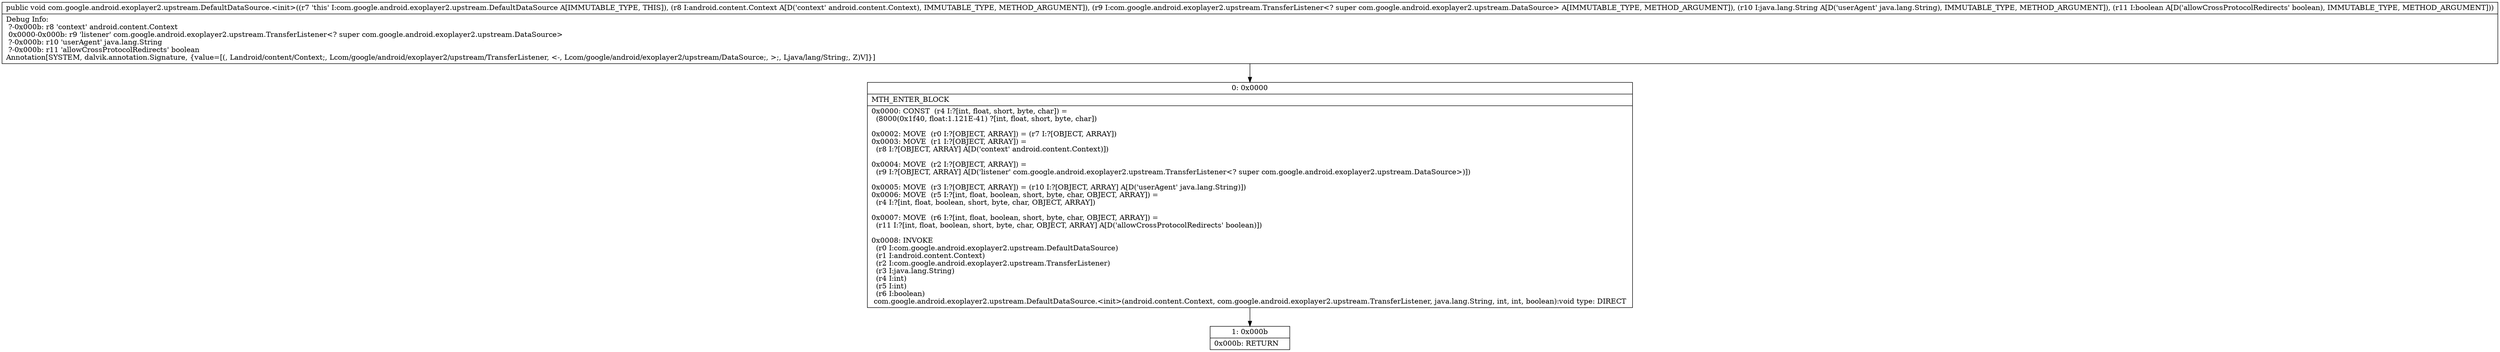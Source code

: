 digraph "CFG forcom.google.android.exoplayer2.upstream.DefaultDataSource.\<init\>(Landroid\/content\/Context;Lcom\/google\/android\/exoplayer2\/upstream\/TransferListener;Ljava\/lang\/String;Z)V" {
Node_0 [shape=record,label="{0\:\ 0x0000|MTH_ENTER_BLOCK\l|0x0000: CONST  (r4 I:?[int, float, short, byte, char]) = \l  (8000(0x1f40, float:1.121E\-41) ?[int, float, short, byte, char])\l \l0x0002: MOVE  (r0 I:?[OBJECT, ARRAY]) = (r7 I:?[OBJECT, ARRAY]) \l0x0003: MOVE  (r1 I:?[OBJECT, ARRAY]) = \l  (r8 I:?[OBJECT, ARRAY] A[D('context' android.content.Context)])\l \l0x0004: MOVE  (r2 I:?[OBJECT, ARRAY]) = \l  (r9 I:?[OBJECT, ARRAY] A[D('listener' com.google.android.exoplayer2.upstream.TransferListener\<? super com.google.android.exoplayer2.upstream.DataSource\>)])\l \l0x0005: MOVE  (r3 I:?[OBJECT, ARRAY]) = (r10 I:?[OBJECT, ARRAY] A[D('userAgent' java.lang.String)]) \l0x0006: MOVE  (r5 I:?[int, float, boolean, short, byte, char, OBJECT, ARRAY]) = \l  (r4 I:?[int, float, boolean, short, byte, char, OBJECT, ARRAY])\l \l0x0007: MOVE  (r6 I:?[int, float, boolean, short, byte, char, OBJECT, ARRAY]) = \l  (r11 I:?[int, float, boolean, short, byte, char, OBJECT, ARRAY] A[D('allowCrossProtocolRedirects' boolean)])\l \l0x0008: INVOKE  \l  (r0 I:com.google.android.exoplayer2.upstream.DefaultDataSource)\l  (r1 I:android.content.Context)\l  (r2 I:com.google.android.exoplayer2.upstream.TransferListener)\l  (r3 I:java.lang.String)\l  (r4 I:int)\l  (r5 I:int)\l  (r6 I:boolean)\l com.google.android.exoplayer2.upstream.DefaultDataSource.\<init\>(android.content.Context, com.google.android.exoplayer2.upstream.TransferListener, java.lang.String, int, int, boolean):void type: DIRECT \l}"];
Node_1 [shape=record,label="{1\:\ 0x000b|0x000b: RETURN   \l}"];
MethodNode[shape=record,label="{public void com.google.android.exoplayer2.upstream.DefaultDataSource.\<init\>((r7 'this' I:com.google.android.exoplayer2.upstream.DefaultDataSource A[IMMUTABLE_TYPE, THIS]), (r8 I:android.content.Context A[D('context' android.content.Context), IMMUTABLE_TYPE, METHOD_ARGUMENT]), (r9 I:com.google.android.exoplayer2.upstream.TransferListener\<? super com.google.android.exoplayer2.upstream.DataSource\> A[IMMUTABLE_TYPE, METHOD_ARGUMENT]), (r10 I:java.lang.String A[D('userAgent' java.lang.String), IMMUTABLE_TYPE, METHOD_ARGUMENT]), (r11 I:boolean A[D('allowCrossProtocolRedirects' boolean), IMMUTABLE_TYPE, METHOD_ARGUMENT]))  | Debug Info:\l  ?\-0x000b: r8 'context' android.content.Context\l  0x0000\-0x000b: r9 'listener' com.google.android.exoplayer2.upstream.TransferListener\<? super com.google.android.exoplayer2.upstream.DataSource\>\l  ?\-0x000b: r10 'userAgent' java.lang.String\l  ?\-0x000b: r11 'allowCrossProtocolRedirects' boolean\lAnnotation[SYSTEM, dalvik.annotation.Signature, \{value=[(, Landroid\/content\/Context;, Lcom\/google\/android\/exoplayer2\/upstream\/TransferListener, \<\-, Lcom\/google\/android\/exoplayer2\/upstream\/DataSource;, \>;, Ljava\/lang\/String;, Z)V]\}]\l}"];
MethodNode -> Node_0;
Node_0 -> Node_1;
}

